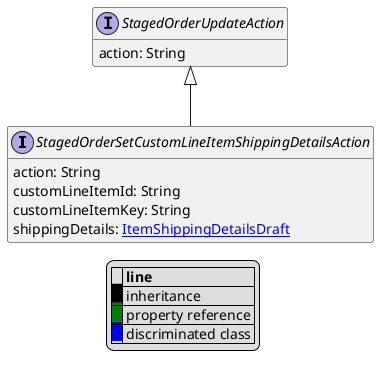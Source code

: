@startuml

hide empty fields
hide empty methods
legend
|= |= line |
|<back:black>   </back>| inheritance |
|<back:green>   </back>| property reference |
|<back:blue>   </back>| discriminated class |
endlegend
interface StagedOrderSetCustomLineItemShippingDetailsAction [[StagedOrderSetCustomLineItemShippingDetailsAction.svg]] extends StagedOrderUpdateAction {
    action: String
    customLineItemId: String
    customLineItemKey: String
    shippingDetails: [[ItemShippingDetailsDraft.svg ItemShippingDetailsDraft]]
}
interface StagedOrderUpdateAction [[StagedOrderUpdateAction.svg]]  {
    action: String
}





@enduml
